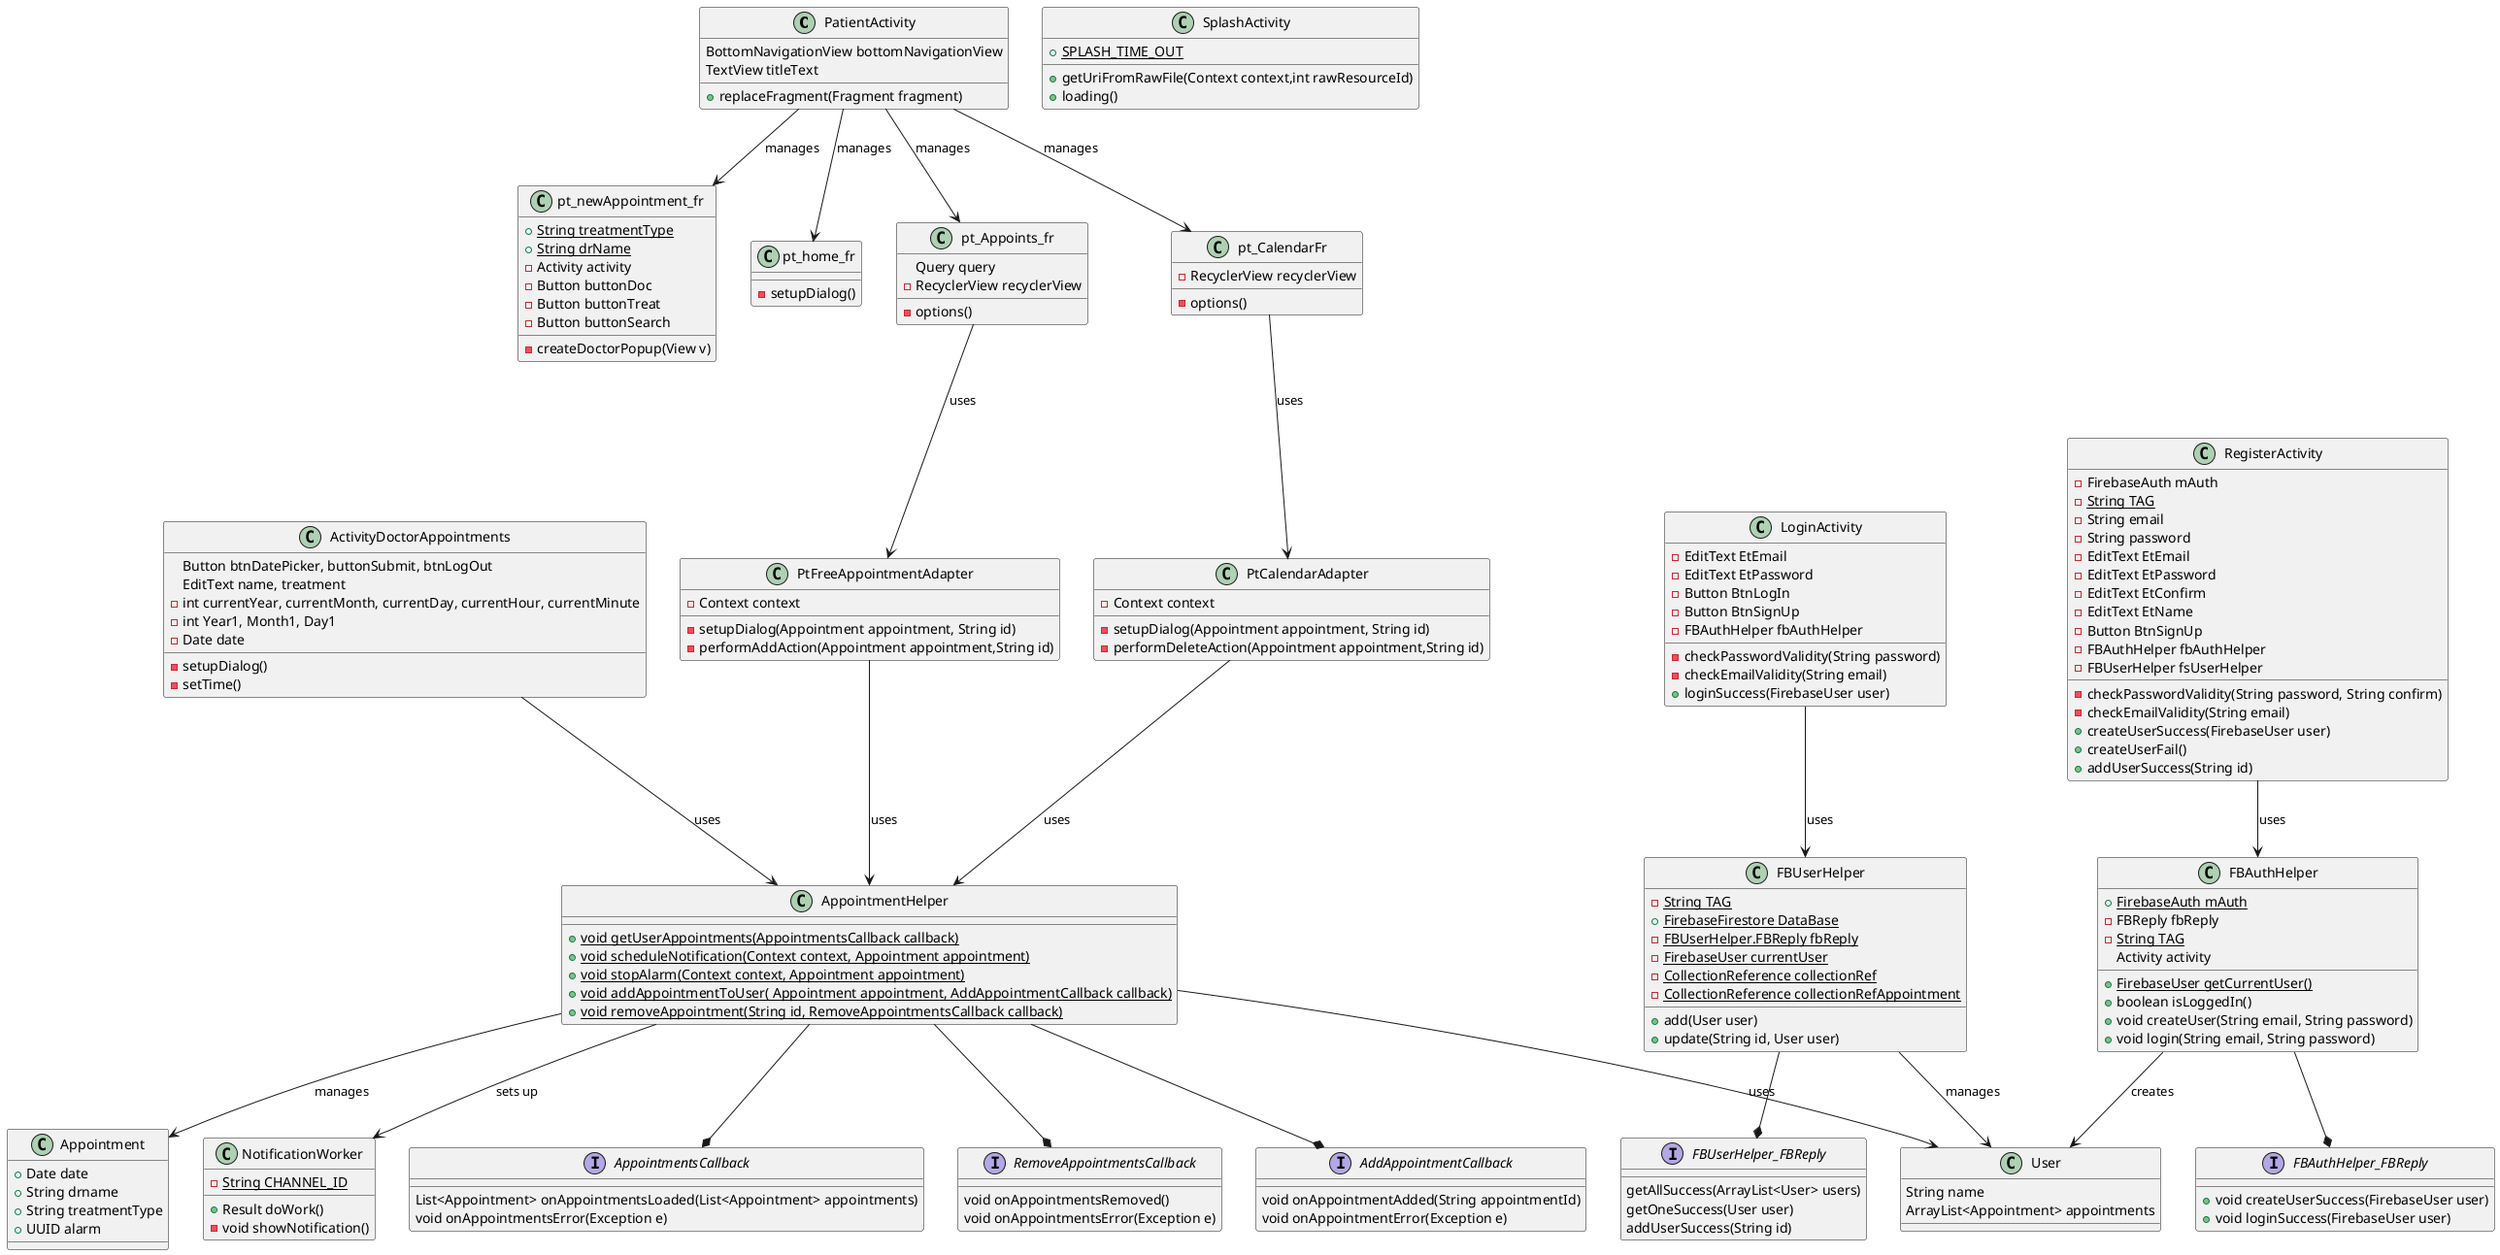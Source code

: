 @startuml

class PatientActivity {
     BottomNavigationView bottomNavigationView
     TextView titleText
    + replaceFragment(Fragment fragment)
}

class pt_newAppointment_fr {
          +{static}String treatmentType
          +{static}String drName
          -Activity activity
          -Button buttonDoc
          -Button buttonTreat
          -Button buttonSearch
    -createDoctorPopup(View v)
}

class pt_home_fr {
    -setupDialog()
}

class pt_CalendarFr {
    -RecyclerView recyclerView
    -options()
}

class pt_Appoints_fr {
    Query query
    -RecyclerView recyclerView
    -options()
}
class SplashActivity {
    +{static}SPLASH_TIME_OUT
    + getUriFromRawFile(Context context,int rawResourceId)
    + loading()
}
class RegisterActivity{
-FirebaseAuth mAuth
-{static}String TAG
-String email
-String password
-EditText EtEmail
-EditText EtPassword
-EditText EtConfirm
-EditText EtName
-Button BtnSignUp
-FBAuthHelper fbAuthHelper
-FBUserHelper fsUserHelper
-checkPasswordValidity(String password, String confirm)
-checkEmailValidity(String email)
+createUserSuccess(FirebaseUser user)
+createUserFail()
+addUserSuccess(String id)
}
class LoginActivity{
    -EditText EtEmail
    -EditText EtPassword
    -Button BtnLogIn
    -Button BtnSignUp
    -FBAuthHelper fbAuthHelper
    -checkPasswordValidity(String password)
    -checkEmailValidity(String email)
    +loginSuccess(FirebaseUser user)
}
class ActivityDoctorAppointments{
    Button btnDatePicker, buttonSubmit, btnLogOut
    EditText name, treatment
    -int currentYear, currentMonth, currentDay, currentHour, currentMinute
    -int Year1, Month1, Day1
    -Date date
    -setupDialog()
    -setTime()
}
class PtFreeAppointmentAdapter{
 -Context context
 -setupDialog(Appointment appointment, String id)
 -performAddAction(Appointment appointment,String id)
}
class PtCalendarAdapter{
-Context context
-setupDialog(Appointment appointment, String id)
 -performDeleteAction(Appointment appointment,String id)
}

class FBUserHelper{
    -{static}String TAG
    +{static}FirebaseFirestore DataBase
    -{static}FBUserHelper.FBReply fbReply
    -{static}FirebaseUser currentUser
    -{static}CollectionReference collectionRef
    -{static}CollectionReference collectionRefAppointment
    +add(User user)
    +update(String id, User user)
}
interface FBUserHelper_FBReply {
    getAllSuccess(ArrayList<User> users)
    getOneSuccess(User user)
    addUserSuccess(String id)
}
class FBAuthHelper{
    + {static} FirebaseAuth mAuth
    - FBReply fbReply
    - {static} String TAG
    Activity activity
    + {static} FirebaseUser getCurrentUser()
    + boolean isLoggedIn()
    + void createUser(String email, String password)
    + void login(String email, String password)
}
 interface AppointmentsCallback {
        List<Appointment> onAppointmentsLoaded(List<Appointment> appointments)
        void onAppointmentsError(Exception e)
}
interface RemoveAppointmentsCallback {
        void onAppointmentsRemoved()
        void onAppointmentsError(Exception e)
}

interface AddAppointmentCallback {
        void onAppointmentAdded(String appointmentId)
        void onAppointmentError(Exception e)
}
interface FBAuthHelper_FBReply{
        + void createUserSuccess(FirebaseUser user)
        + void loginSuccess(FirebaseUser user)
}
class AppointmentHelper {
+ {static} void getUserAppointments(AppointmentsCallback callback)
+ {static} void scheduleNotification(Context context, Appointment appointment)
+ {static} void stopAlarm(Context context, Appointment appointment)
+ {static} void addAppointmentToUser( Appointment appointment, AddAppointmentCallback callback)
+ {static} void removeAppointment(String id, RemoveAppointmentsCallback callback)
}
class User {
String name
ArrayList<Appointment> appointments
}
class Appointment{
    + Date date
    + String drname
    + String treatmentType
    + UUID alarm
}
class NotificationWorker{
- {static} String CHANNEL_ID
+ Result doWork()
- void showNotification()
}
PatientActivity --> pt_CalendarFr :manages
PatientActivity --> pt_Appoints_fr :manages
PatientActivity --> pt_home_fr :manages
PatientActivity --> pt_newAppointment_fr :manages
AppointmentHelper --* AppointmentsCallback
AppointmentHelper --* RemoveAppointmentsCallback
AppointmentHelper --* AddAppointmentCallback
FBAuthHelper --* FBAuthHelper_FBReply
FBUserHelper --* FBUserHelper_FBReply
RegisterActivity --> FBAuthHelper: uses
LoginActivity --> FBUserHelper: uses
PtCalendarAdapter --> AppointmentHelper: uses
PtFreeAppointmentAdapter --> AppointmentHelper: uses
AppointmentHelper --> Appointment: manages
ActivityDoctorAppointments --> AppointmentHelper: uses
FBUserHelper --> User: manages
FBAuthHelper --> User: creates
AppointmentHelper --> NotificationWorker: sets up
pt_CalendarFr --> PtCalendarAdapter: uses
pt_Appoints_fr --> PtFreeAppointmentAdapter: uses
AppointmentHelper --> User: uses
@enduml
